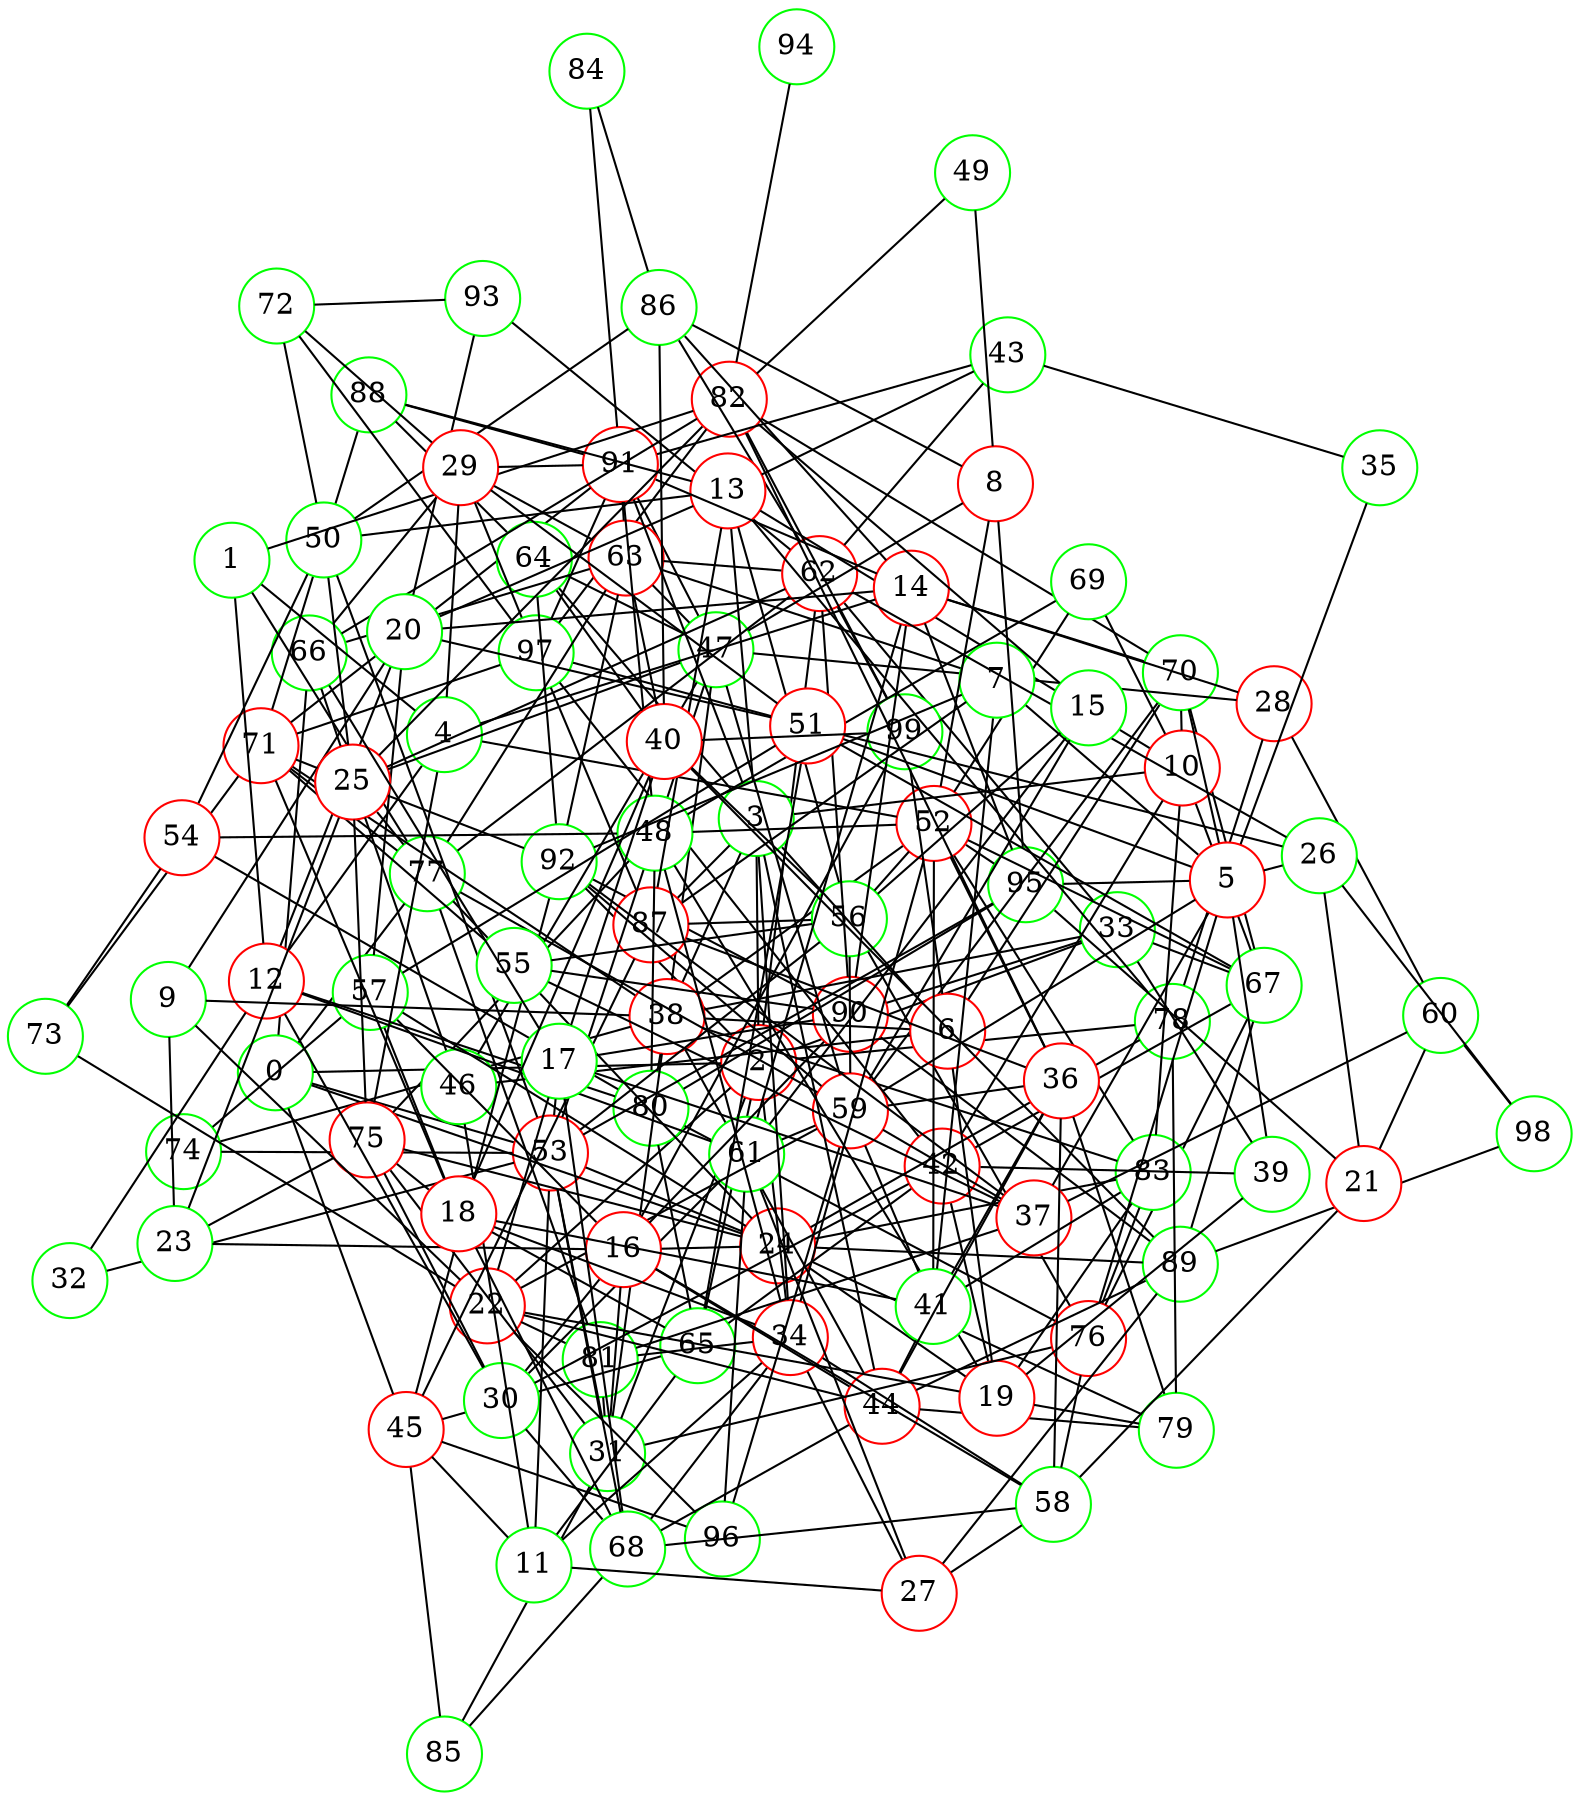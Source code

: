 graph {
graph ["layout"="fdp"]
node ["style"="filled","fillcolor"="white","fixedsize"="true","shape"="circle"]
"0" ["color"="green"]
"2" ["color"="red"]
"33" ["color"="green"]
"67" ["color"="green"]
"70" ["color"="green"]
"82" ["color"="red"]
"97" ["color"="green"]
"99" ["color"="green"]
"94" ["color"="green"]
"89" ["color"="green"]
"98" ["color"="green"]
"90" ["color"="red"]
"92" ["color"="green"]
"76" ["color"="red"]
"80" ["color"="green"]
"95" ["color"="green"]
"83" ["color"="green"]
"38" ["color"="red"]
"52" ["color"="red"]
"69" ["color"="green"]
"56" ["color"="green"]
"87" ["color"="red"]
"59" ["color"="red"]
"96" ["color"="green"]
"77" ["color"="green"]
"81" ["color"="green"]
"61" ["color"="green"]
"71" ["color"="red"]
"88" ["color"="green"]
"91" ["color"="red"]
"73" ["color"="green"]
"74" ["color"="green"]
"44" ["color"="red"]
"68" ["color"="green"]
"85" ["color"="green"]
"79" ["color"="green"]
"47" ["color"="green"]
"64" ["color"="green"]
"53" ["color"="red"]
"63" ["color"="red"]
"66" ["color"="green"]
"39" ["color"="green"]
"42" ["color"="red"]
"65" ["color"="green"]
"62" ["color"="red"]
"86" ["color"="green"]
"93" ["color"="green"]
"34" ["color"="red"]
"48" ["color"="green"]
"54" ["color"="red"]
"75" ["color"="red"]
"58" ["color"="green"]
"3" ["color"="green"]
"6" ["color"="red"]
"19" ["color"="red"]
"22" ["color"="red"]
"24" ["color"="red"]
"57" ["color"="green"]
"78" ["color"="green"]
"46" ["color"="green"]
"10" ["color"="red"]
"13" ["color"="red"]
"50" ["color"="green"]
"72" ["color"="green"]
"20" ["color"="green"]
"51" ["color"="red"]
"43" ["color"="green"]
"31" ["color"="green"]
"45" ["color"="red"]
"1" ["color"="green"]
"4" ["color"="green"]
"12" ["color"="red"]
"32" ["color"="green"]
"30" ["color"="green"]
"29" ["color"="red"]
"14" ["color"="red"]
"28" ["color"="red"]
"60" ["color"="green"]
"5" ["color"="red"]
"35" ["color"="green"]
"37" ["color"="red"]
"55" ["color"="green"]
"7" ["color"="green"]
"41" ["color"="green"]
"26" ["color"="green"]
"8" ["color"="red"]
"49" ["color"="green"]
"9" ["color"="green"]
"23" ["color"="green"]
"25" ["color"="red"]
"11" ["color"="green"]
"27" ["color"="red"]
"15" ["color"="green"]
"16" ["color"="red"]
"17" ["color"="green"]
"40" ["color"="red"]
"18" ["color"="red"]
"21" ["color"="red"]
"36" ["color"="red"]
"84" ["color"="green"]
"0" -- "2"
"0" -- "66"
"0" -- "53"
"0" -- "24"
"0" -- "45"
"0" -- "77"
"2" -- "33"
"2" -- "65"
"2" -- "34"
"2" -- "3"
"2" -- "22"
"2" -- "92"
"2" -- "62"
"2" -- "78"
"2" -- "31"
"33" -- "67"
"33" -- "38"
"33" -- "39"
"33" -- "90"
"33" -- "62"
"67" -- "70"
"67" -- "89"
"67" -- "76"
"70" -- "82"
"82" -- "97"
"82" -- "99"
"82" -- "94"
"89" -- "98"
"89" -- "90"
"90" -- "92"
"76" -- "80"
"76" -- "83"
"80" -- "95"
"38" -- "80"
"38" -- "83"
"38" -- "52"
"38" -- "71"
"38" -- "74"
"38" -- "44"
"38" -- "47"
"52" -- "67"
"52" -- "83"
"52" -- "69"
"52" -- "56"
"52" -- "95"
"56" -- "87"
"56" -- "59"
"56" -- "76"
"87" -- "97"
"59" -- "96"
"59" -- "70"
"59" -- "77"
"59" -- "92"
"59" -- "61"
"77" -- "81"
"61" -- "96"
"71" -- "97"
"71" -- "88"
"71" -- "73"
"71" -- "91"
"71" -- "77"
"88" -- "91"
"91" -- "97"
"44" -- "68"
"44" -- "89"
"44" -- "79"
"68" -- "85"
"47" -- "64"
"47" -- "53"
"47" -- "59"
"47" -- "91"
"47" -- "63"
"64" -- "88"
"64" -- "92"
"53" -- "68"
"53" -- "56"
"53" -- "74"
"53" -- "95"
"63" -- "66"
"63" -- "91"
"63" -- "92"
"63" -- "77"
"66" -- "82"
"39" -- "42"
"42" -- "65"
"42" -- "97"
"42" -- "67"
"65" -- "80"
"62" -- "99"
"62" -- "86"
"62" -- "90"
"62" -- "77"
"62" -- "93"
"62" -- "63"
"34" -- "48"
"34" -- "81"
"34" -- "52"
"34" -- "68"
"34" -- "58"
"48" -- "80"
"48" -- "52"
"48" -- "69"
"48" -- "54"
"48" -- "75"
"48" -- "91"
"54" -- "80"
"54" -- "73"
"58" -- "68"
"58" -- "76"
"3" -- "64"
"3" -- "34"
"3" -- "6"
"3" -- "38"
"3" -- "87"
"3" -- "10"
"3" -- "91"
"3" -- "44"
"3" -- "13"
"6" -- "19"
"6" -- "99"
"6" -- "38"
"6" -- "70"
"6" -- "46"
"19" -- "48"
"19" -- "83"
"19" -- "22"
"19" -- "39"
"19" -- "24"
"19" -- "42"
"19" -- "79"
"22" -- "96"
"22" -- "81"
"22" -- "73"
"22" -- "59"
"22" -- "44"
"24" -- "83"
"24" -- "53"
"24" -- "57"
"24" -- "89"
"24" -- "75"
"24" -- "77"
"24" -- "78"
"24" -- "79"
"57" -- "74"
"78" -- "79"
"46" -- "47"
"10" -- "67"
"10" -- "83"
"10" -- "69"
"10" -- "70"
"10" -- "42"
"10" -- "13"
"13" -- "50"
"13" -- "20"
"13" -- "87"
"13" -- "56"
"13" -- "88"
"13" -- "43"
"13" -- "78"
"50" -- "53"
"50" -- "54"
"50" -- "86"
"50" -- "72"
"72" -- "97"
"72" -- "93"
"20" -- "51"
"20" -- "57"
"20" -- "93"
"51" -- "65"
"51" -- "97"
"51" -- "67"
"51" -- "57"
"43" -- "91"
"43" -- "62"
"31" -- "81"
"31" -- "53"
"31" -- "85"
"31" -- "38"
"31" -- "75"
"31" -- "76"
"45" -- "96"
"45" -- "65"
"45" -- "85"
"45" -- "87"
"45" -- "92"
"1" -- "82"
"1" -- "4"
"1" -- "12"
"1" -- "77"
"4" -- "52"
"4" -- "75"
"4" -- "12"
"4" -- "29"
"4" -- "14"
"12" -- "32"
"12" -- "80"
"12" -- "20"
"12" -- "61"
"12" -- "30"
"32" -- "53"
"30" -- "68"
"30" -- "42"
"30" -- "75"
"30" -- "61"
"29" -- "97"
"29" -- "66"
"29" -- "51"
"29" -- "72"
"29" -- "91"
"29" -- "63"
"14" -- "20"
"14" -- "70"
"14" -- "86"
"14" -- "90"
"14" -- "91"
"14" -- "28"
"14" -- "61"
"14" -- "95"
"28" -- "60"
"28" -- "78"
"28" -- "47"
"60" -- "98"
"5" -- "35"
"5" -- "51"
"5" -- "37"
"5" -- "70"
"5" -- "7"
"5" -- "39"
"5" -- "26"
"5" -- "59"
"5" -- "76"
"5" -- "95"
"35" -- "43"
"37" -- "81"
"37" -- "55"
"37" -- "59"
"37" -- "60"
"37" -- "92"
"55" -- "71"
"55" -- "56"
"55" -- "90"
"7" -- "87"
"7" -- "41"
"7" -- "92"
"7" -- "63"
"41" -- "83"
"41" -- "52"
"41" -- "59"
"41" -- "44"
"26" -- "98"
"26" -- "51"
"26" -- "62"
"8" -- "49"
"8" -- "52"
"8" -- "86"
"8" -- "47"
"8" -- "95"
"49" -- "82"
"9" -- "20"
"9" -- "22"
"9" -- "38"
"9" -- "23"
"23" -- "25"
"23" -- "75"
"25" -- "50"
"25" -- "66"
"25" -- "82"
"25" -- "71"
"25" -- "75"
"25" -- "92"
"25" -- "77"
"25" -- "46"
"25" -- "62"
"25" -- "47"
"11" -- "65"
"11" -- "34"
"11" -- "53"
"11" -- "27"
"11" -- "45"
"11" -- "46"
"27" -- "34"
"27" -- "89"
"27" -- "58"
"27" -- "61"
"15" -- "82"
"15" -- "56"
"15" -- "59"
"15" -- "61"
"16" -- "99"
"16" -- "23"
"16" -- "24"
"16" -- "57"
"16" -- "58"
"16" -- "90"
"16" -- "44"
"16" -- "30"
"16" -- "31"
"17" -- "66"
"17" -- "68"
"17" -- "37"
"17" -- "53"
"17" -- "22"
"17" -- "40"
"17" -- "90"
"40" -- "64"
"40" -- "99"
"40" -- "86"
"40" -- "56"
"40" -- "89"
"40" -- "63"
"18" -- "65"
"18" -- "34"
"18" -- "68"
"18" -- "71"
"18" -- "40"
"18" -- "41"
"18" -- "57"
"18" -- "75"
"21" -- "26"
"21" -- "58"
"21" -- "60"
"21" -- "95"
"36" -- "82"
"36" -- "52"
"36" -- "87"
"36" -- "41"
"36" -- "58"
"36" -- "59"
"36" -- "44"
"36" -- "79"
"84" -- "86"
"84" -- "91"
}